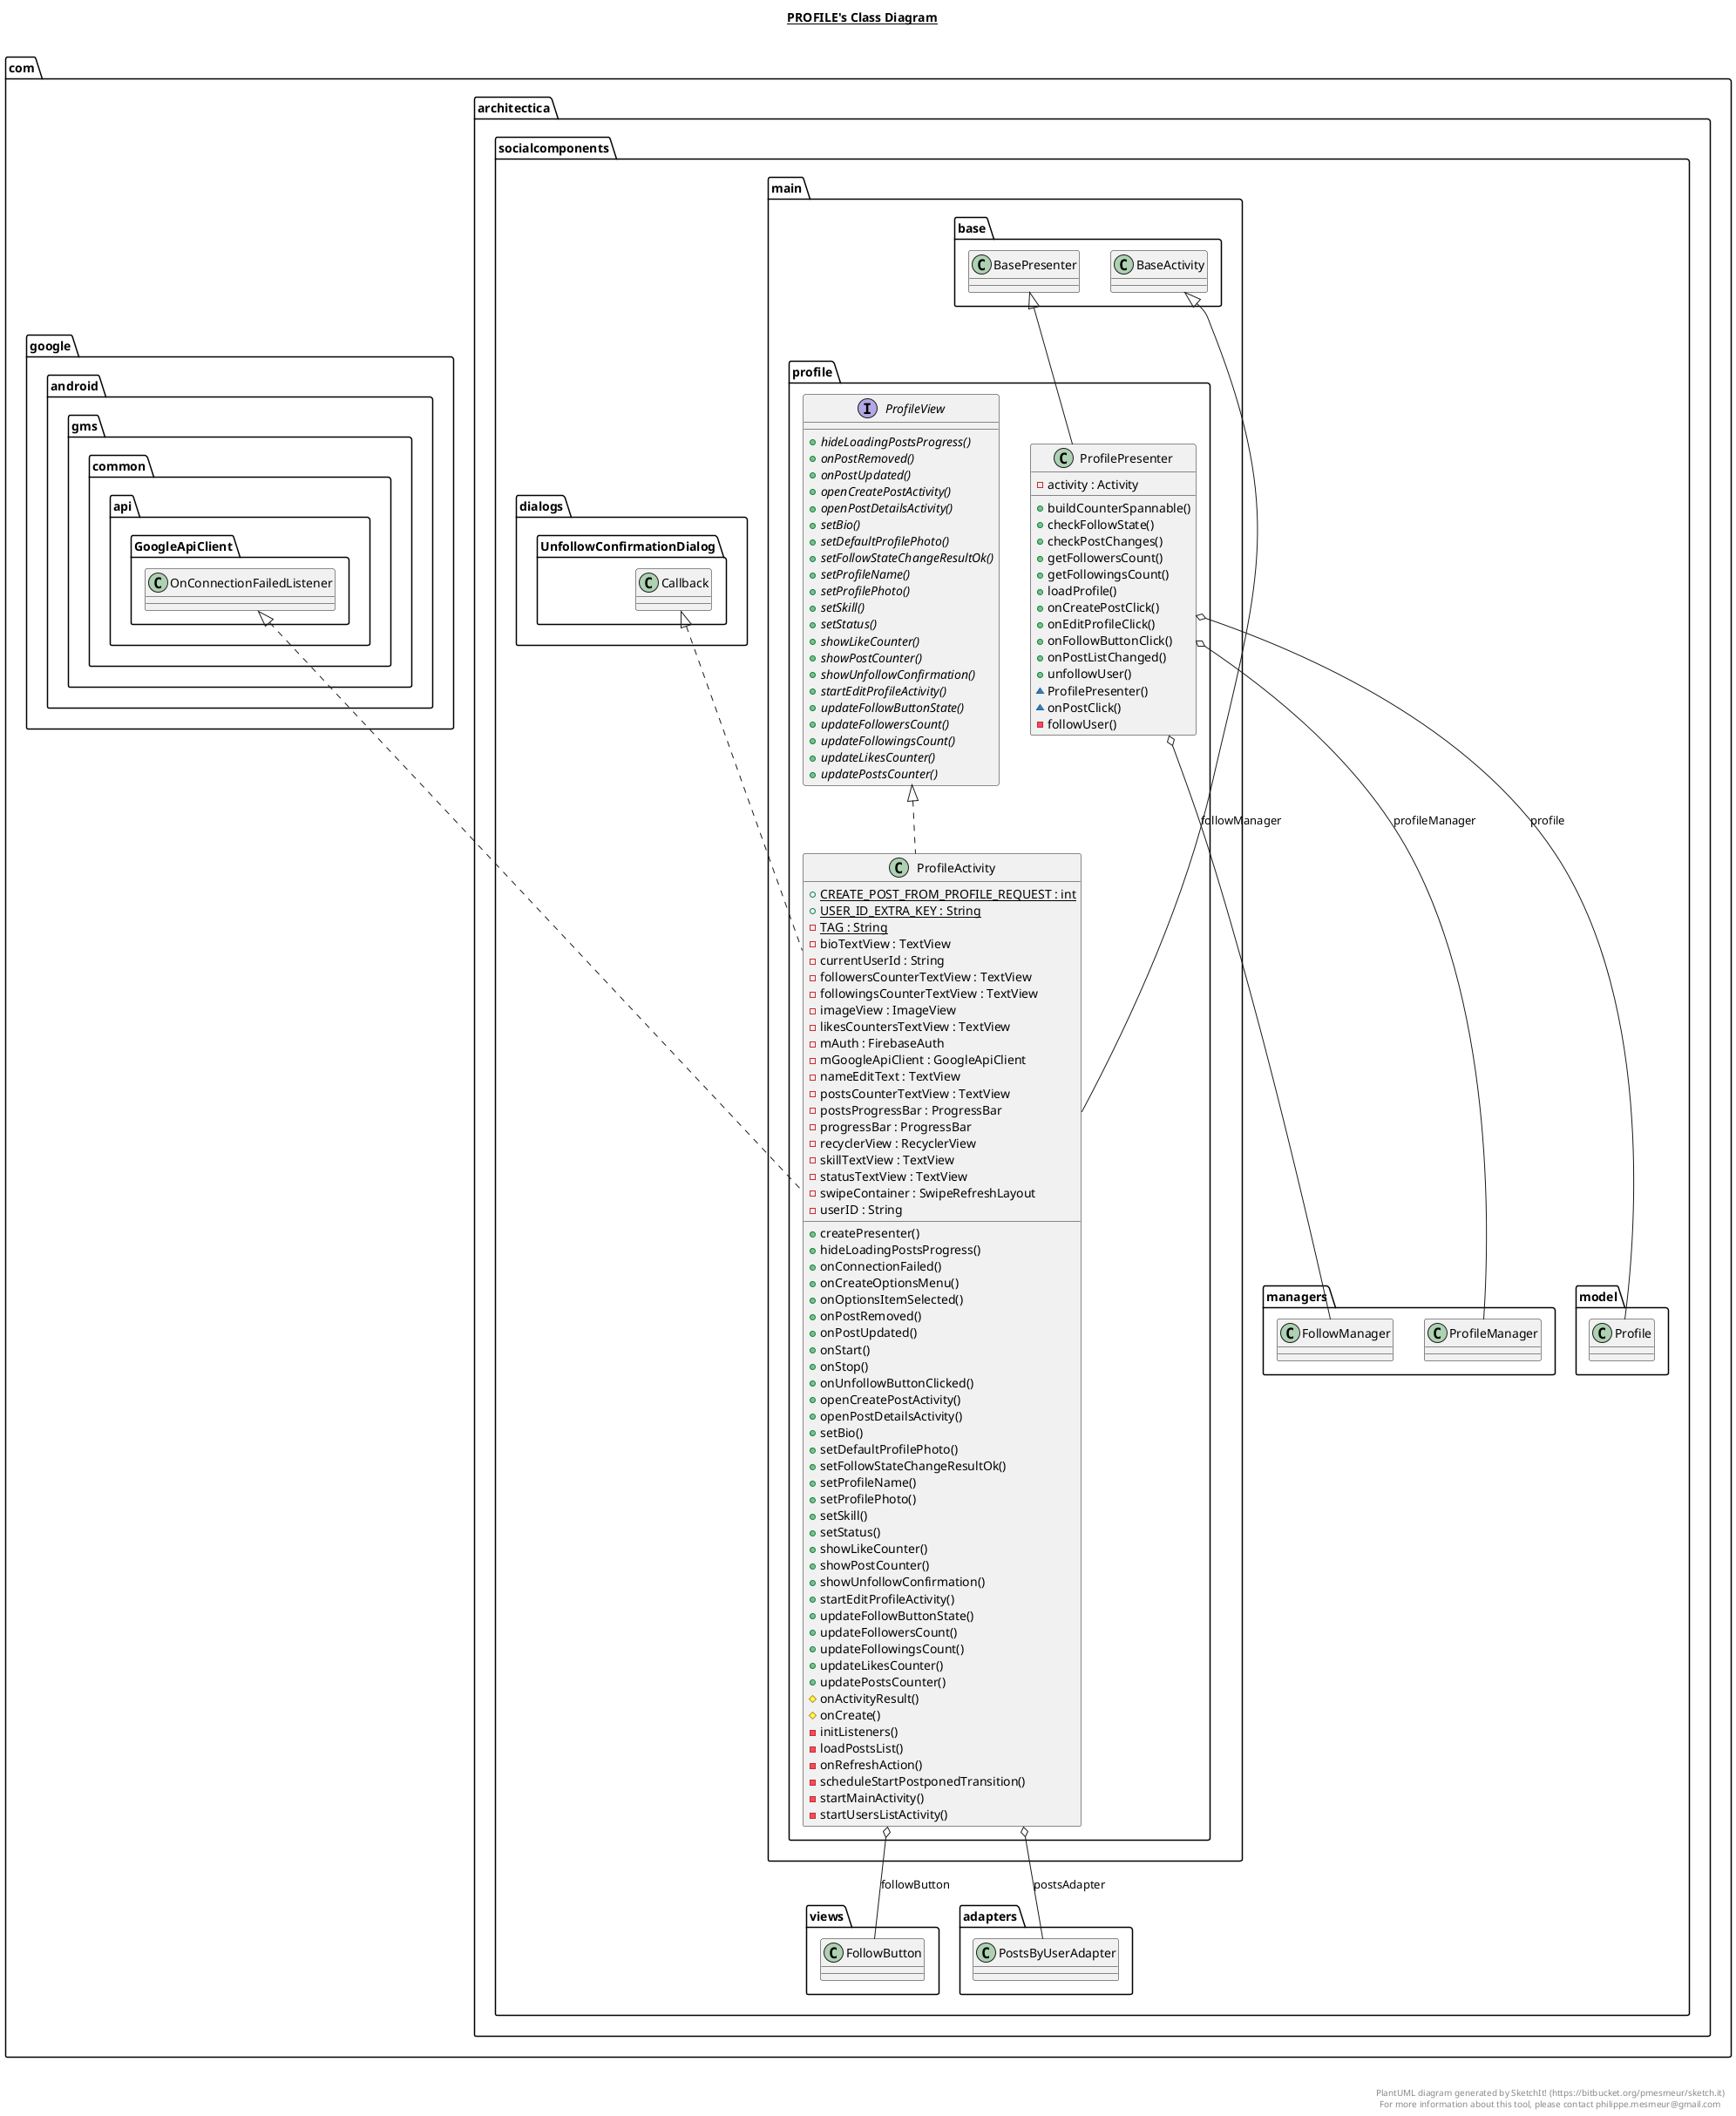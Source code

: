 @startuml

title __PROFILE's Class Diagram__\n

  namespace com.architectica.socialcomponents {
    namespace main.profile {
      class com.architectica.socialcomponents.main.profile.ProfileActivity {
          {static} + CREATE_POST_FROM_PROFILE_REQUEST : int
          {static} + USER_ID_EXTRA_KEY : String
          {static} - TAG : String
          - bioTextView : TextView
          - currentUserId : String
          - followersCounterTextView : TextView
          - followingsCounterTextView : TextView
          - imageView : ImageView
          - likesCountersTextView : TextView
          - mAuth : FirebaseAuth
          - mGoogleApiClient : GoogleApiClient
          - nameEditText : TextView
          - postsCounterTextView : TextView
          - postsProgressBar : ProgressBar
          - progressBar : ProgressBar
          - recyclerView : RecyclerView
          - skillTextView : TextView
          - statusTextView : TextView
          - swipeContainer : SwipeRefreshLayout
          - userID : String
          + createPresenter()
          + hideLoadingPostsProgress()
          + onConnectionFailed()
          + onCreateOptionsMenu()
          + onOptionsItemSelected()
          + onPostRemoved()
          + onPostUpdated()
          + onStart()
          + onStop()
          + onUnfollowButtonClicked()
          + openCreatePostActivity()
          + openPostDetailsActivity()
          + setBio()
          + setDefaultProfilePhoto()
          + setFollowStateChangeResultOk()
          + setProfileName()
          + setProfilePhoto()
          + setSkill()
          + setStatus()
          + showLikeCounter()
          + showPostCounter()
          + showUnfollowConfirmation()
          + startEditProfileActivity()
          + updateFollowButtonState()
          + updateFollowersCount()
          + updateFollowingsCount()
          + updateLikesCounter()
          + updatePostsCounter()
          # onActivityResult()
          # onCreate()
          - initListeners()
          - loadPostsList()
          - onRefreshAction()
          - scheduleStartPostponedTransition()
          - startMainActivity()
          - startUsersListActivity()
      }
    }
  }
  

  namespace com.architectica.socialcomponents {
    namespace main.profile {
      class com.architectica.socialcomponents.main.profile.ProfilePresenter {
          - activity : Activity
          + buildCounterSpannable()
          + checkFollowState()
          + checkPostChanges()
          + getFollowersCount()
          + getFollowingsCount()
          + loadProfile()
          + onCreatePostClick()
          + onEditProfileClick()
          + onFollowButtonClick()
          + onPostListChanged()
          + unfollowUser()
          ~ ProfilePresenter()
          ~ onPostClick()
          - followUser()
      }
    }
  }
  

  namespace com.architectica.socialcomponents {
    namespace main.profile {
      interface com.architectica.socialcomponents.main.profile.ProfileView {
          {abstract} + hideLoadingPostsProgress()
          {abstract} + onPostRemoved()
          {abstract} + onPostUpdated()
          {abstract} + openCreatePostActivity()
          {abstract} + openPostDetailsActivity()
          {abstract} + setBio()
          {abstract} + setDefaultProfilePhoto()
          {abstract} + setFollowStateChangeResultOk()
          {abstract} + setProfileName()
          {abstract} + setProfilePhoto()
          {abstract} + setSkill()
          {abstract} + setStatus()
          {abstract} + showLikeCounter()
          {abstract} + showPostCounter()
          {abstract} + showUnfollowConfirmation()
          {abstract} + startEditProfileActivity()
          {abstract} + updateFollowButtonState()
          {abstract} + updateFollowersCount()
          {abstract} + updateFollowingsCount()
          {abstract} + updateLikesCounter()
          {abstract} + updatePostsCounter()
      }
    }
  }
  

  com.architectica.socialcomponents.main.profile.ProfileActivity .up.|> com.architectica.socialcomponents.dialogs.UnfollowConfirmationDialog.Callback
  com.architectica.socialcomponents.main.profile.ProfileActivity .up.|> com.architectica.socialcomponents.main.profile.ProfileView
  com.architectica.socialcomponents.main.profile.ProfileActivity .up.|> com.google.android.gms.common.api.GoogleApiClient.OnConnectionFailedListener
  com.architectica.socialcomponents.main.profile.ProfileActivity -up-|> com.architectica.socialcomponents.main.base.BaseActivity
  com.architectica.socialcomponents.main.profile.ProfileActivity o-- com.architectica.socialcomponents.views.FollowButton : followButton
  com.architectica.socialcomponents.main.profile.ProfileActivity o-- com.architectica.socialcomponents.adapters.PostsByUserAdapter : postsAdapter
  com.architectica.socialcomponents.main.profile.ProfilePresenter -up-|> com.architectica.socialcomponents.main.base.BasePresenter
  com.architectica.socialcomponents.main.profile.ProfilePresenter o-- com.architectica.socialcomponents.managers.FollowManager : followManager
  com.architectica.socialcomponents.main.profile.ProfilePresenter o-- com.architectica.socialcomponents.model.Profile : profile
  com.architectica.socialcomponents.main.profile.ProfilePresenter o-- com.architectica.socialcomponents.managers.ProfileManager : profileManager


right footer


PlantUML diagram generated by SketchIt! (https://bitbucket.org/pmesmeur/sketch.it)
For more information about this tool, please contact philippe.mesmeur@gmail.com
endfooter

@enduml
